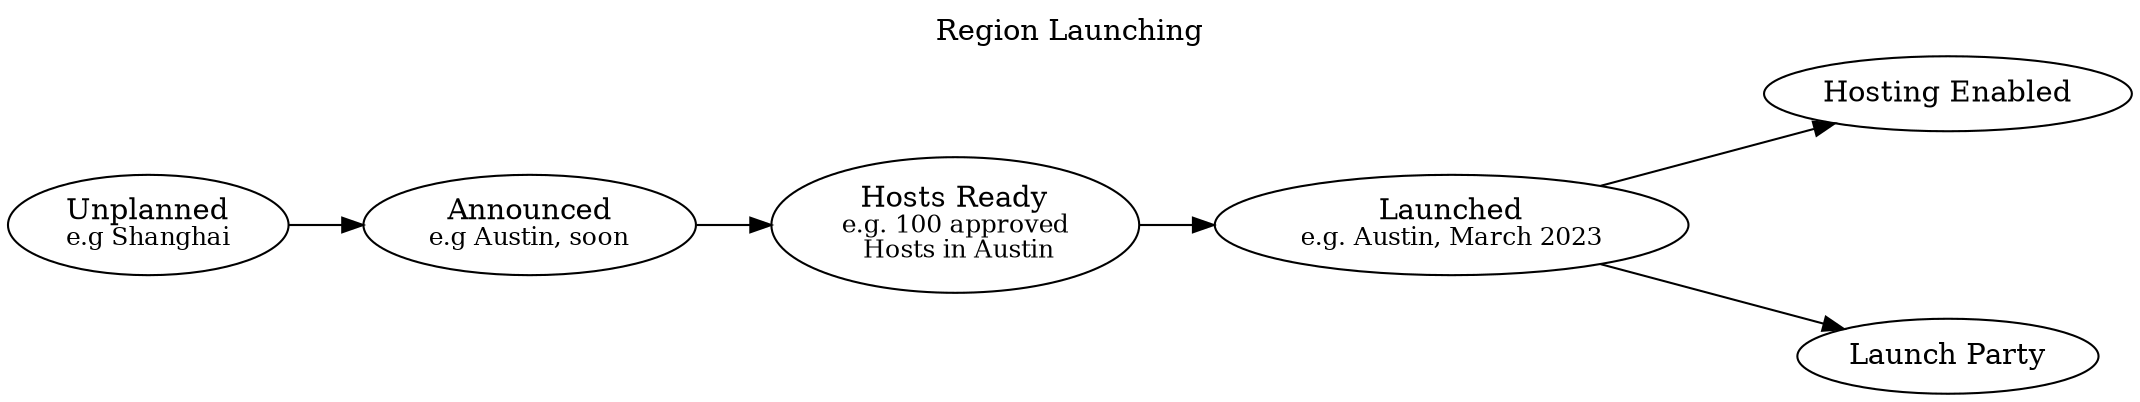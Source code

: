 digraph unix {
    //overall graph
    rankdir="LR";
    nodesep=1.25;
    compound=true; 
    labelloc="t";

    label="Region Launching"

    unplanned[label=<Unplanned<br/><FONT POINT-SIZE="12">e.g Shanghai</FONT>>]
    announced[label=<Announced<br/><FONT POINT-SIZE="12">e.g Austin, soon</FONT>>]
    hosts_ready[label=<Hosts Ready<br/><FONT POINT-SIZE="12">e.g. 100 approved<br/> Hosts in Austin</FONT>>]
    launched[label=<Launched<br/><FONT POINT-SIZE="12">e.g. Austin, March 2023</FONT>>]
    

    unplanned -> announced -> hosts_ready -> launched

    hosting_enabled[label="Hosting Enabled"]
    launch_party[label="Launch Party"]
    
    launched-> hosting_enabled
    launched -> launch_party



}